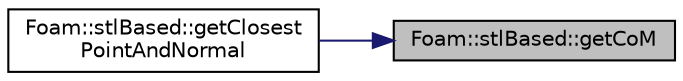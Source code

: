 digraph "Foam::stlBased::getCoM"
{
 // LATEX_PDF_SIZE
  edge [fontname="Helvetica",fontsize="10",labelfontname="Helvetica",labelfontsize="10"];
  node [fontname="Helvetica",fontsize="10",shape=record];
  rankdir="RL";
  Node1 [label="Foam::stlBased::getCoM",height=0.2,width=0.4,color="black", fillcolor="grey75", style="filled", fontcolor="black",tooltip=" "];
  Node1 -> Node2 [dir="back",color="midnightblue",fontsize="10",style="solid",fontname="Helvetica"];
  Node2 [label="Foam::stlBased::getClosest\lPointAndNormal",height=0.2,width=0.4,color="black", fillcolor="white", style="filled",URL="$classFoam_1_1stlBased.html#a17226fce72f4c0affa707dd0f8fb66b9",tooltip=" "];
}

